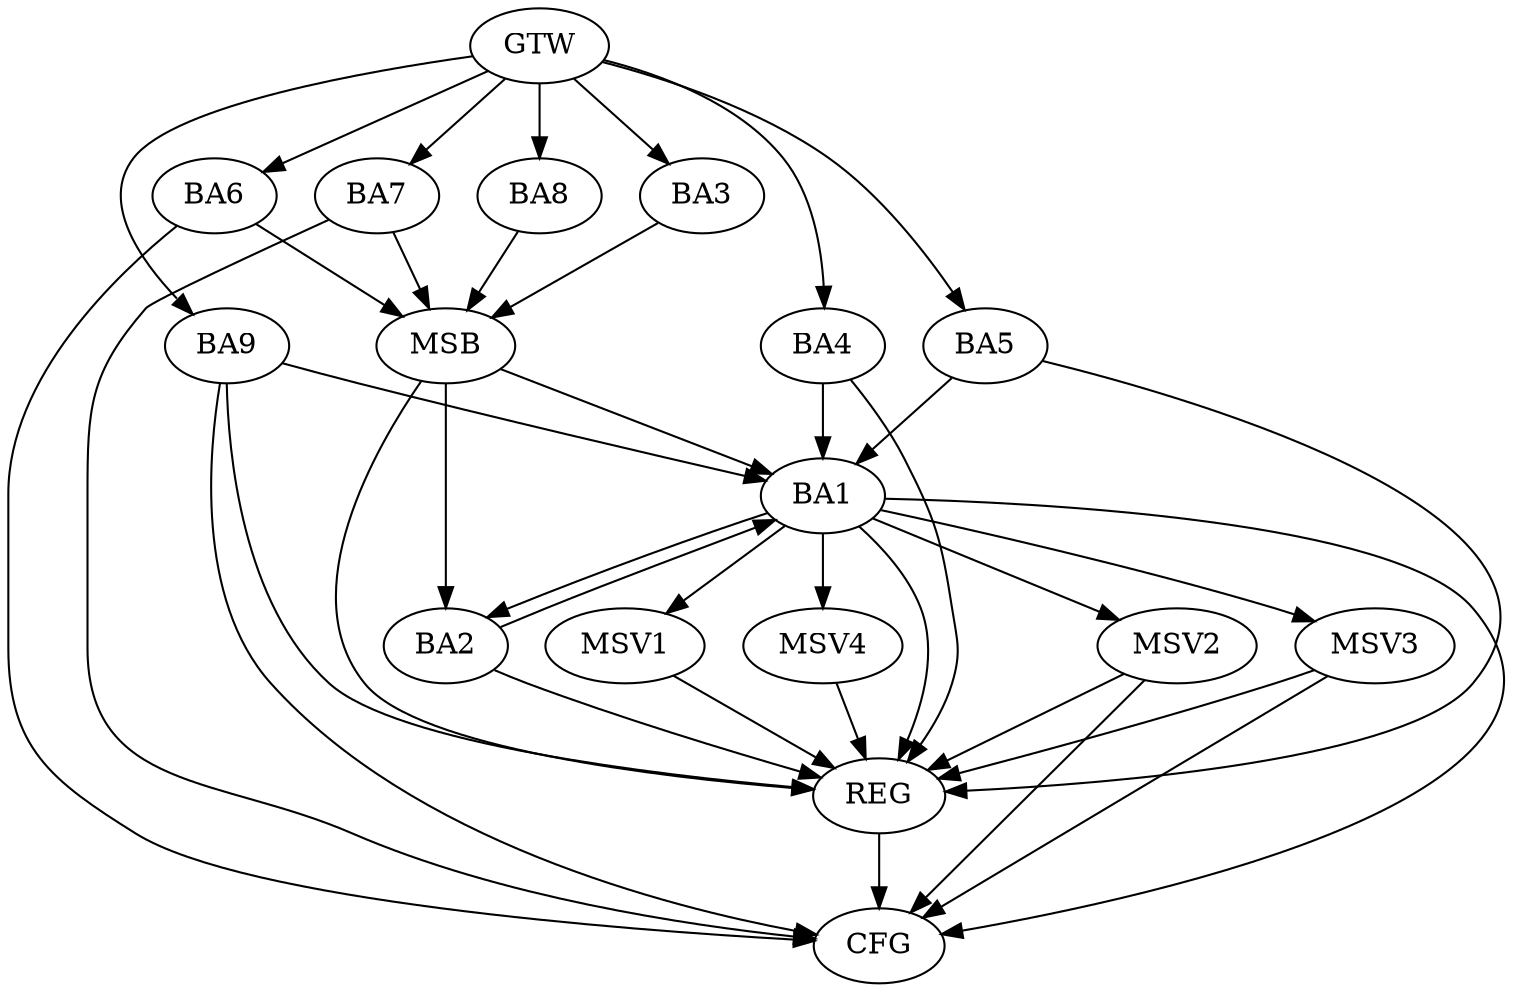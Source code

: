strict digraph G {
  BA1 [ label="BA1" ];
  BA2 [ label="BA2" ];
  BA3 [ label="BA3" ];
  BA4 [ label="BA4" ];
  BA5 [ label="BA5" ];
  BA6 [ label="BA6" ];
  BA7 [ label="BA7" ];
  BA8 [ label="BA8" ];
  BA9 [ label="BA9" ];
  GTW [ label="GTW" ];
  REG [ label="REG" ];
  MSB [ label="MSB" ];
  CFG [ label="CFG" ];
  MSV1 [ label="MSV1" ];
  MSV2 [ label="MSV2" ];
  MSV3 [ label="MSV3" ];
  MSV4 [ label="MSV4" ];
  BA1 -> BA2;
  BA2 -> BA1;
  BA4 -> BA1;
  BA5 -> BA1;
  BA9 -> BA1;
  GTW -> BA3;
  GTW -> BA4;
  GTW -> BA5;
  GTW -> BA6;
  GTW -> BA7;
  GTW -> BA8;
  GTW -> BA9;
  BA1 -> REG;
  BA2 -> REG;
  BA4 -> REG;
  BA5 -> REG;
  BA9 -> REG;
  BA3 -> MSB;
  MSB -> BA1;
  MSB -> REG;
  BA6 -> MSB;
  BA7 -> MSB;
  MSB -> BA2;
  BA8 -> MSB;
  BA6 -> CFG;
  BA9 -> CFG;
  BA1 -> CFG;
  BA7 -> CFG;
  REG -> CFG;
  BA1 -> MSV1;
  BA1 -> MSV2;
  MSV1 -> REG;
  MSV2 -> REG;
  MSV2 -> CFG;
  BA1 -> MSV3;
  MSV3 -> REG;
  MSV3 -> CFG;
  BA1 -> MSV4;
  MSV4 -> REG;
}

